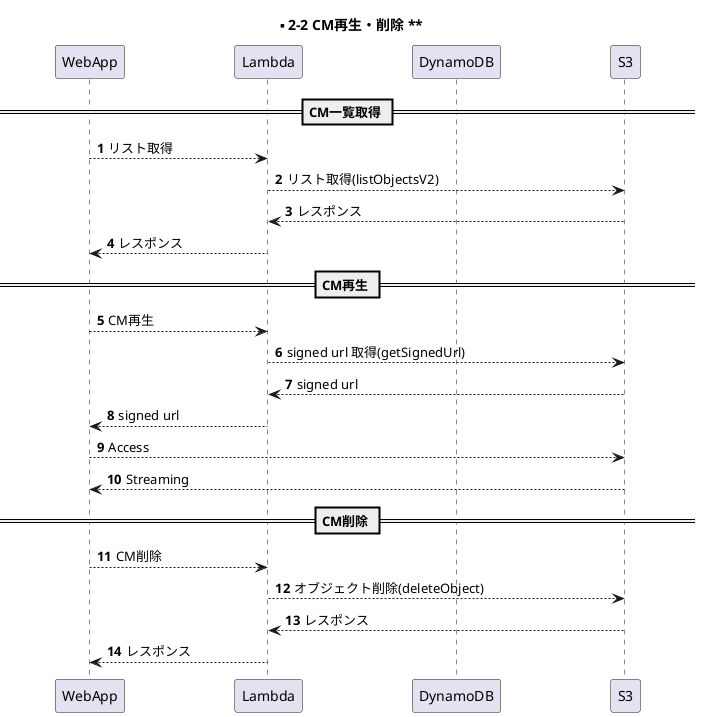 @startuml s2-2

participant WebApp order 1
participant Lambda order 2
participant DynamoDB order 3
participant S3 order 4
skinparam ParticipantPadding 50
autonumber

title ** 2-2 CM再生・削除 **

== CM一覧取得 ==
WebApp --> Lambda: リスト取得
Lambda --> S3: リスト取得(listObjectsV2)
Lambda <-- S3: レスポンス
WebApp <-- Lambda: レスポンス

== CM再生 ==
WebApp --> Lambda: CM再生
Lambda --> S3: signed url 取得(getSignedUrl)
Lambda <-- S3: signed url
WebApp <-- Lambda: signed url
WebApp --> S3: Access
WebApp <-- S3: Streaming

== CM削除 ==
WebApp --> Lambda: CM削除
Lambda --> S3: オブジェクト削除(deleteObject)
Lambda <-- S3: レスポンス
WebApp <-- Lambda: レスポンス

@enduml